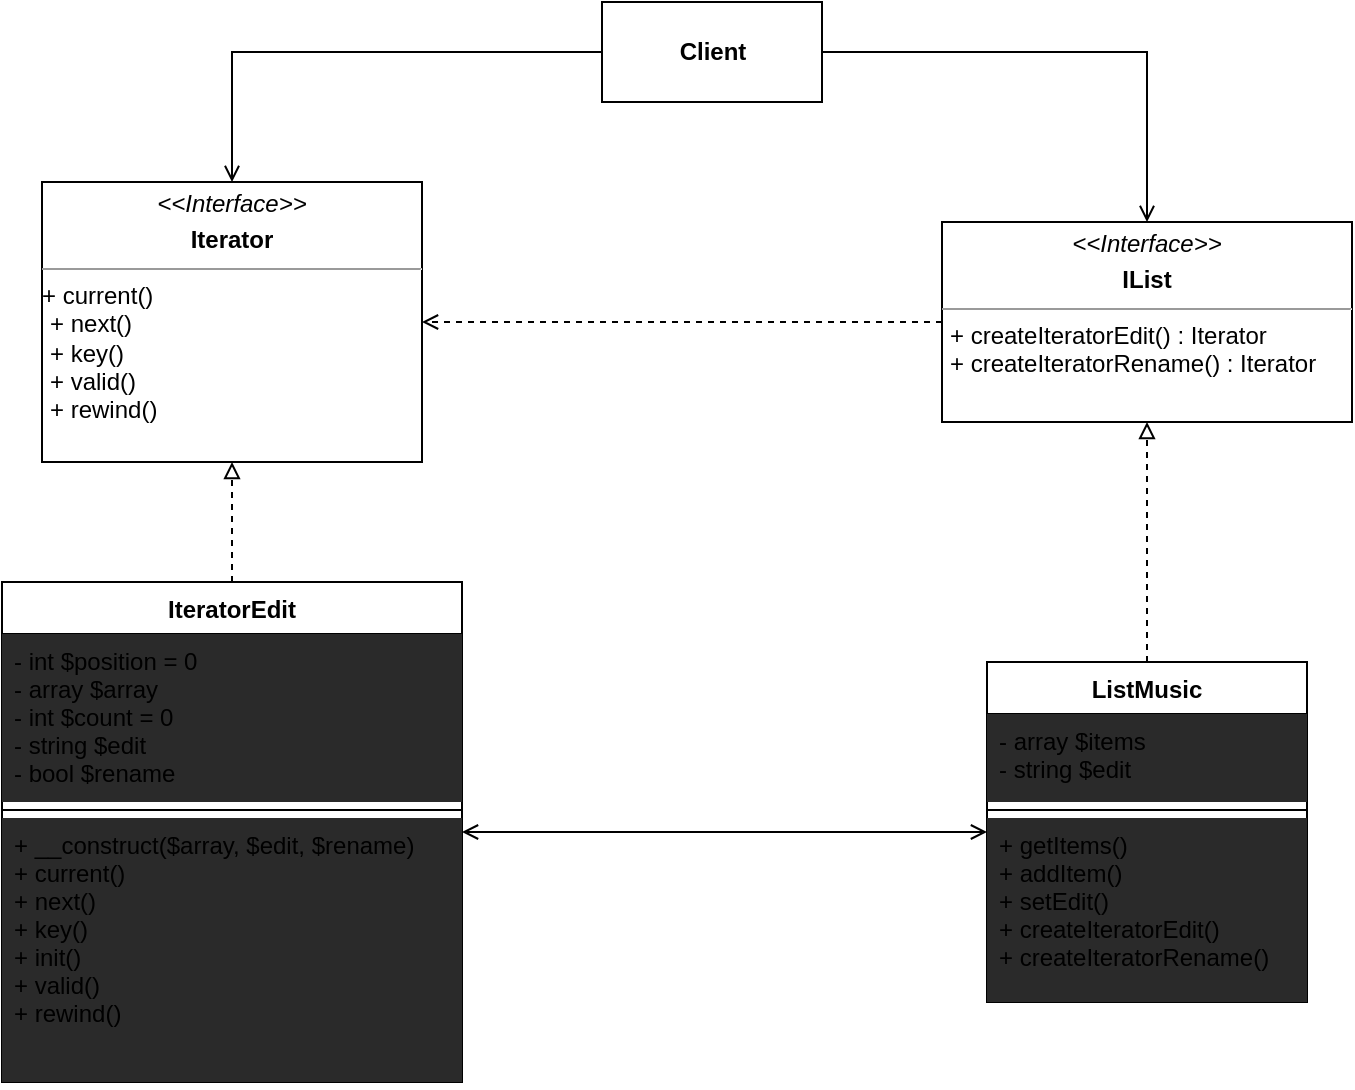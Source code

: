 <mxfile version="13.9.9" type="device"><diagram id="JSVhxgQ2xG1tA8CDb20Q" name="Страница 1"><mxGraphModel dx="1024" dy="592" grid="1" gridSize="10" guides="1" tooltips="1" connect="1" arrows="1" fold="1" page="1" pageScale="1" pageWidth="827" pageHeight="1169" math="0" shadow="0"><root><mxCell id="0"/><mxCell id="1" parent="0"/><mxCell id="flDiM8a3_-CuCpPvTLQu-2" value="&lt;p style=&quot;margin: 0px ; margin-top: 4px ; text-align: center&quot;&gt;&lt;i&gt;&amp;lt;&amp;lt;Interface&amp;gt;&amp;gt;&lt;/i&gt;&lt;/p&gt;&lt;p style=&quot;margin: 0px ; margin-top: 4px ; text-align: center&quot;&gt;&lt;b&gt;Iterator&lt;/b&gt;&lt;/p&gt;&lt;hr size=&quot;1&quot;&gt;&lt;p style=&quot;margin: 4px 0px 0px&quot;&gt;&lt;span&gt;+ current()&lt;/span&gt;&lt;br&gt;&lt;/p&gt;&lt;p style=&quot;margin: 0px 0px 0px 4px&quot;&gt;+ next()&lt;/p&gt;&lt;p style=&quot;margin: 0px 0px 0px 4px&quot;&gt;+ key()&lt;/p&gt;&lt;p style=&quot;margin: 0px 0px 0px 4px&quot;&gt;+ valid()&lt;/p&gt;&lt;p style=&quot;margin: 0px 0px 0px 4px&quot;&gt;+ rewind()&lt;/p&gt;" style="verticalAlign=top;align=left;overflow=fill;fontSize=12;fontFamily=Helvetica;html=1;" parent="1" vertex="1"><mxGeometry x="90" y="120" width="190" height="140" as="geometry"/></mxCell><mxCell id="flDiM8a3_-CuCpPvTLQu-13" style="edgeStyle=orthogonalEdgeStyle;rounded=0;orthogonalLoop=1;jettySize=auto;html=1;endArrow=block;endFill=0;dashed=1;" parent="1" source="flDiM8a3_-CuCpPvTLQu-4" target="flDiM8a3_-CuCpPvTLQu-2" edge="1"><mxGeometry relative="1" as="geometry"/></mxCell><mxCell id="flDiM8a3_-CuCpPvTLQu-4" value="IteratorEdit" style="swimlane;fontStyle=1;align=center;verticalAlign=top;childLayout=stackLayout;horizontal=1;startSize=26;horizontalStack=0;resizeParent=1;resizeParentMax=0;resizeLast=0;collapsible=1;marginBottom=0;" parent="1" vertex="1"><mxGeometry x="70" y="320" width="230" height="250" as="geometry"/></mxCell><mxCell id="flDiM8a3_-CuCpPvTLQu-5" value="- int $position = 0&#10;- array $array&#10;- int $count = 0&#10;- string $edit&#10;- bool $rename" style="text;strokeColor=none;align=left;verticalAlign=top;spacingLeft=4;spacingRight=4;overflow=hidden;rotatable=0;points=[[0,0.5],[1,0.5]];portConstraint=eastwest;fillColor=#2a2a2a;" parent="flDiM8a3_-CuCpPvTLQu-4" vertex="1"><mxGeometry y="26" width="230" height="84" as="geometry"/></mxCell><mxCell id="flDiM8a3_-CuCpPvTLQu-6" value="" style="line;strokeWidth=1;fillColor=none;align=left;verticalAlign=middle;spacingTop=-1;spacingLeft=3;spacingRight=3;rotatable=0;labelPosition=right;points=[];portConstraint=eastwest;" parent="flDiM8a3_-CuCpPvTLQu-4" vertex="1"><mxGeometry y="110" width="230" height="8" as="geometry"/></mxCell><mxCell id="flDiM8a3_-CuCpPvTLQu-7" value="+ __construct($array, $edit, $rename)&#10;+ current()&#10;+ next()&#10;+ key()&#10;+ init()&#10;+ valid()&#10;+ rewind()" style="text;strokeColor=none;align=left;verticalAlign=top;spacingLeft=4;spacingRight=4;overflow=hidden;rotatable=0;points=[[0,0.5],[1,0.5]];portConstraint=eastwest;fillColor=#2a2a2a;" parent="flDiM8a3_-CuCpPvTLQu-4" vertex="1"><mxGeometry y="118" width="230" height="132" as="geometry"/></mxCell><mxCell id="flDiM8a3_-CuCpPvTLQu-14" style="edgeStyle=orthogonalEdgeStyle;rounded=0;orthogonalLoop=1;jettySize=auto;html=1;endArrow=block;endFill=0;dashed=1;" parent="1" source="flDiM8a3_-CuCpPvTLQu-8" target="flDiM8a3_-CuCpPvTLQu-12" edge="1"><mxGeometry relative="1" as="geometry"><Array as="points"/></mxGeometry></mxCell><mxCell id="tgW6UocS9FEoN2GvqCl0-1" style="edgeStyle=orthogonalEdgeStyle;rounded=0;orthogonalLoop=1;jettySize=auto;html=1;endArrow=open;endFill=0;startArrow=open;startFill=0;" parent="1" source="flDiM8a3_-CuCpPvTLQu-8" target="flDiM8a3_-CuCpPvTLQu-4" edge="1"><mxGeometry relative="1" as="geometry"/></mxCell><mxCell id="flDiM8a3_-CuCpPvTLQu-8" value="ListMusic" style="swimlane;fontStyle=1;align=center;verticalAlign=top;childLayout=stackLayout;horizontal=1;startSize=26;horizontalStack=0;resizeParent=1;resizeParentMax=0;resizeLast=0;collapsible=1;marginBottom=0;" parent="1" vertex="1"><mxGeometry x="562.5" y="360" width="160" height="170" as="geometry"/></mxCell><mxCell id="flDiM8a3_-CuCpPvTLQu-9" value="- array $items&#10;- string $edit" style="text;strokeColor=none;align=left;verticalAlign=top;spacingLeft=4;spacingRight=4;overflow=hidden;rotatable=0;points=[[0,0.5],[1,0.5]];portConstraint=eastwest;fillColor=#2a2a2a;" parent="flDiM8a3_-CuCpPvTLQu-8" vertex="1"><mxGeometry y="26" width="160" height="44" as="geometry"/></mxCell><mxCell id="flDiM8a3_-CuCpPvTLQu-10" value="" style="line;strokeWidth=1;fillColor=none;align=left;verticalAlign=middle;spacingTop=-1;spacingLeft=3;spacingRight=3;rotatable=0;labelPosition=right;points=[];portConstraint=eastwest;" parent="flDiM8a3_-CuCpPvTLQu-8" vertex="1"><mxGeometry y="70" width="160" height="8" as="geometry"/></mxCell><mxCell id="flDiM8a3_-CuCpPvTLQu-11" value="+ getItems()&#10;+ addItem()&#10;+ setEdit()&#10;+ createIteratorEdit()&#10;+ createIteratorRename()" style="text;strokeColor=none;align=left;verticalAlign=top;spacingLeft=4;spacingRight=4;overflow=hidden;rotatable=0;points=[[0,0.5],[1,0.5]];portConstraint=eastwest;fillColor=#2a2a2a;" parent="flDiM8a3_-CuCpPvTLQu-8" vertex="1"><mxGeometry y="78" width="160" height="92" as="geometry"/></mxCell><mxCell id="flDiM8a3_-CuCpPvTLQu-15" style="edgeStyle=orthogonalEdgeStyle;rounded=0;orthogonalLoop=1;jettySize=auto;html=1;dashed=1;endArrow=open;endFill=0;" parent="1" source="flDiM8a3_-CuCpPvTLQu-12" target="flDiM8a3_-CuCpPvTLQu-2" edge="1"><mxGeometry relative="1" as="geometry"/></mxCell><mxCell id="flDiM8a3_-CuCpPvTLQu-12" value="&lt;p style=&quot;margin: 0px ; margin-top: 4px ; text-align: center&quot;&gt;&lt;i&gt;&amp;lt;&amp;lt;Interface&amp;gt;&amp;gt;&lt;/i&gt;&lt;/p&gt;&lt;p style=&quot;margin: 0px ; margin-top: 4px ; text-align: center&quot;&gt;&lt;b&gt;IList&lt;/b&gt;&lt;/p&gt;&lt;hr size=&quot;1&quot;&gt;&lt;p style=&quot;margin: 0px ; margin-left: 4px&quot;&gt;+ createIteratorEdit() : Iterator&lt;/p&gt;&lt;p style=&quot;margin: 0px ; margin-left: 4px&quot;&gt;+ createIteratorRename() : Iterator&lt;/p&gt;" style="verticalAlign=top;align=left;overflow=fill;fontSize=12;fontFamily=Helvetica;html=1;" parent="1" vertex="1"><mxGeometry x="540" y="140" width="205" height="100" as="geometry"/></mxCell><mxCell id="flDiM8a3_-CuCpPvTLQu-17" style="edgeStyle=orthogonalEdgeStyle;rounded=0;orthogonalLoop=1;jettySize=auto;html=1;entryX=0.5;entryY=0;entryDx=0;entryDy=0;endArrow=open;endFill=0;" parent="1" source="flDiM8a3_-CuCpPvTLQu-16" target="flDiM8a3_-CuCpPvTLQu-2" edge="1"><mxGeometry relative="1" as="geometry"/></mxCell><mxCell id="flDiM8a3_-CuCpPvTLQu-18" style="edgeStyle=orthogonalEdgeStyle;rounded=0;orthogonalLoop=1;jettySize=auto;html=1;entryX=0.5;entryY=0;entryDx=0;entryDy=0;endArrow=open;endFill=0;" parent="1" source="flDiM8a3_-CuCpPvTLQu-16" target="flDiM8a3_-CuCpPvTLQu-12" edge="1"><mxGeometry relative="1" as="geometry"/></mxCell><mxCell id="flDiM8a3_-CuCpPvTLQu-16" value="&lt;b&gt;Client&lt;/b&gt;" style="html=1;" parent="1" vertex="1"><mxGeometry x="370" y="30" width="110" height="50" as="geometry"/></mxCell></root></mxGraphModel></diagram></mxfile>